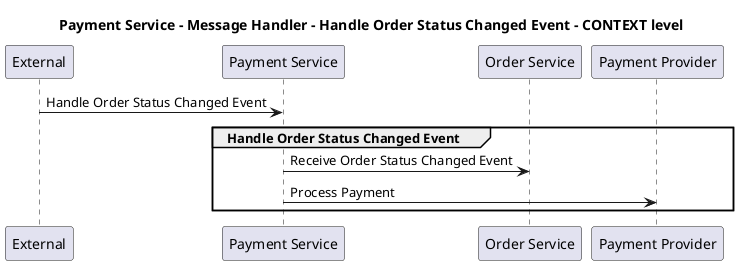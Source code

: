 @startuml

title Payment Service - Message Handler - Handle Order Status Changed Event - CONTEXT level

participant "External" as C4InterFlow.SoftwareSystems.ExternalSystem
participant "Payment Service" as ECommercePlatform.SoftwareSystems.PaymentService
participant "Order Service" as ECommercePlatform.SoftwareSystems.OrderService
participant "Payment Provider" as ECommercePlatform.SoftwareSystems.PaymentProvider

C4InterFlow.SoftwareSystems.ExternalSystem -> ECommercePlatform.SoftwareSystems.PaymentService : Handle Order Status Changed Event
group Handle Order Status Changed Event
ECommercePlatform.SoftwareSystems.PaymentService -> ECommercePlatform.SoftwareSystems.OrderService : Receive Order Status Changed Event
ECommercePlatform.SoftwareSystems.PaymentService -> ECommercePlatform.SoftwareSystems.PaymentProvider : Process Payment
end


@enduml
